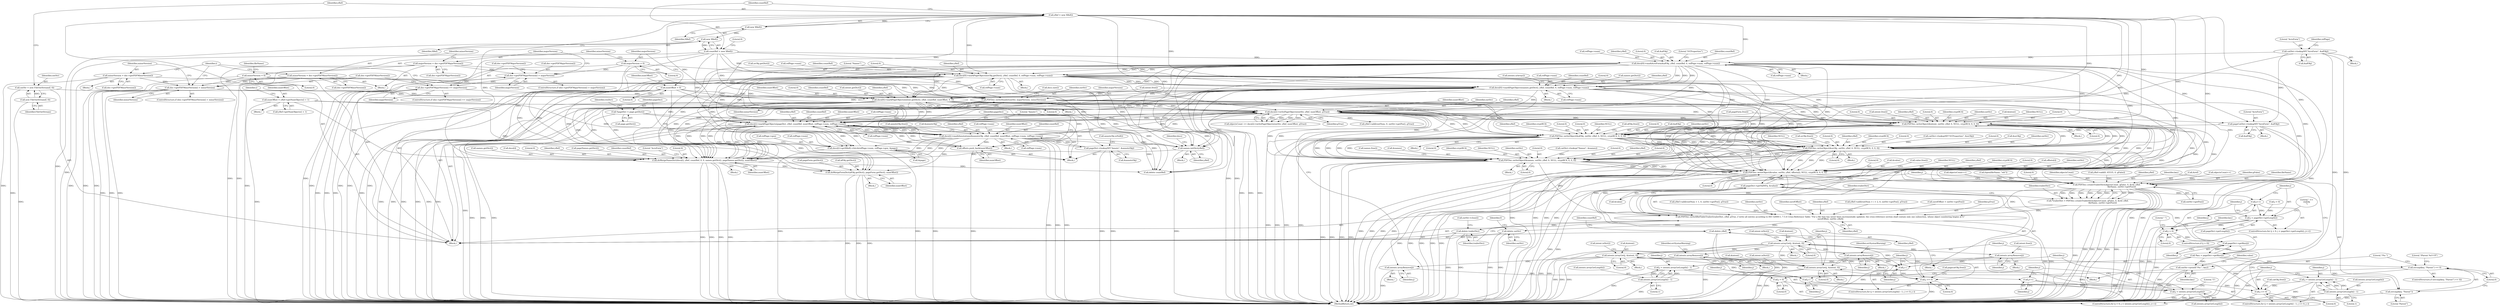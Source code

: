 digraph "0_poppler_5c9b08a875b07853be6c44e43ff5f7f059df666a@API" {
"1000857" [label="(Call,PDFDoc::writeObject(&afObj, outStr, yRef, 0, NULL, cryptRC4, 0, 0, 0))"];
"1000341" [label="(Call,catDict->lookupNF(\"AcroForm\", &afObj))"];
"1000763" [label="(Call,pageCatDict->lookupNF(\"AcroForm\", &afObj))"];
"1000354" [label="(Call,docs[0]->markAcroForm(&afObj, yRef, countRef, 0, refPage->num, refPage->num))"];
"1000303" [label="(Call,yRef = new XRef())"];
"1000305" [label="(Call,new XRef())"];
"1000307" [label="(Call,countRef = new XRef())"];
"1000309" [label="(Call,new XRef())"];
"1000780" [label="(Call,docs[i]->writePageObjects(outStr, yRef, numOffset, gTrue))"];
"1000316" [label="(Call,PDFDoc::writeHeader(outStr, majorVersion, minorVersion))"];
"1000299" [label="(Call,outStr = new FileOutStream(f, 0))"];
"1000301" [label="(Call,new FileOutStream(f, 0))"];
"1000124" [label="(Call,majorVersion = 0)"];
"1000234" [label="(Call,majorVersion = doc->getPDFMajorVersion())"];
"1000242" [label="(Call,doc->getPDFMajorVersion() == majorVersion)"];
"1000230" [label="(Call,doc->getPDFMajorVersion() > majorVersion)"];
"1000237" [label="(Call,minorVersion = doc->getPDFMinorVersion())"];
"1000247" [label="(Call,doc->getPDFMinorVersion() > minorVersion)"];
"1000251" [label="(Call,minorVersion = doc->getPDFMinorVersion())"];
"1000128" [label="(Call,minorVersion = 0)"];
"1000675" [label="(Call,docs[i]->markPageObjects(pageDict, yRef, countRef, numOffset, refPage->num, refPage->num))"];
"1000649" [label="(Call,*pageDict = page.getDict())"];
"1000376" [label="(Call,docs[0]->markPageObjects(ocObj.getDict(), yRef, countRef, 0, refPage->num, refPage->num))"];
"1000695" [label="(Call,docs[i]->markAnnotations(&annotsObj, yRef, countRef, numOffset, refPage->num, refPage->num))"];
"1000687" [label="(Call,pageDict->lookupNF(\"Annots\", &annotsObj))"];
"1000397" [label="(Call,docs[0]->markPageObjects(names.getDict(), yRef, countRef, 0, refPage->num, refPage->num))"];
"1000594" [label="(Call,docs[0]->markPageObjects(intent.getDict(), yRef, countRef, numOffset, 0, 0))"];
"1000110" [label="(Call,numOffset = 0)"];
"1000735" [label="(Call,doMergeNameDict(docs[i], yRef, countRef, 0, 0, names.getDict(), pageNames.getDict(), numOffset))"];
"1000733" [label="(Call,names.initDict(yRef))"];
"1000785" [label="(Call,numOffset = yRef->getNumObjects() + 1)"];
"1000673" [label="(Call,offsets.push_back(numOffset))"];
"1000639" [label="(Call,docs[i]->getXRef()->fetch(refPage->num, refPage->gen, &page))"];
"1000771" [label="(Call,doMergeFormDict(afObj.getDict(), pageForm.getDict(), numOffset))"];
"1000836" [label="(Call,PDFDoc::writeObject(&intent, outStr, yRef, 0, NULL, cryptRC4, 0, 0, 0))"];
"1000828" [label="(Call,intents.arrayGet(j, &intent, 0))"];
"1000821" [label="(Call,j < intents.arrayGetLength())"];
"1000818" [label="(Call,j = 0)"];
"1000824" [label="(Call,j++)"];
"1000586" [label="(Call,intents.arrayGet(j, &intent, 0))"];
"1000579" [label="(Call,j >= 0)"];
"1000574" [label="(Call,j = intents.arrayGetLength() - 1)"];
"1000576" [label="(Call,intents.arrayGetLength() - 1)"];
"1000582" [label="(Call,j--)"];
"1000603" [label="(Call,intents.arrayRemove(j))"];
"1000460" [label="(Call,intents.arrayGet(j, &intent, 0))"];
"1000453" [label="(Call,j >= 0)"];
"1000456" [label="(Call,j--)"];
"1000542" [label="(Call,intents.arrayRemove(j))"];
"1000531" [label="(Call,intents.arrayRemove(j))"];
"1000552" [label="(Call,intents.arrayRemove(j))"];
"1000448" [label="(Call,j = intents.arrayGetLength() - 1)"];
"1000450" [label="(Call,intents.arrayGetLength() - 1)"];
"1000877" [label="(Call,PDFDoc::writeObject(&ocObj, outStr, yRef, 0, NULL, cryptRC4, 0, 0, 0))"];
"1000897" [label="(Call,PDFDoc::writeObject(&names, outStr, yRef, 0, NULL, cryptRC4, 0, 0, 0))"];
"1001027" [label="(Call,PDFDoc::writeObject(&value, outStr, yRef, offsets[i], NULL, cryptRC4, 0, 0, 0))"];
"1001006" [label="(Call,pageDict->getValNF(j, &value))"];
"1000991" [label="(Call,j++)"];
"1000988" [label="(Call,j < pageDict->getLength())"];
"1000995" [label="(Call,j > 0)"];
"1001003" [label="(Call,pageDict->getKey(j))"];
"1001001" [label="(Call,*key = pageDict->getKey(j))"];
"1001011" [label="(Call,strcmp(key, \"Parent\") == 0)"];
"1001012" [label="(Call,strcmp(key, \"Parent\"))"];
"1001024" [label="(Call,outStr->printf(\"/%s \", key))"];
"1001063" [label="(Call,PDFDoc::createTrailerDict(objectsCount, gFalse, 0, &ref, yRef,\n                                                fileName, outStr->getPos()))"];
"1001061" [label="(Call,*trailerDict = PDFDoc::createTrailerDict(objectsCount, gFalse, 0, &ref, yRef,\n                                                fileName, outStr->getPos()))"];
"1001072" [label="(Call,PDFDoc::writeXRefTableTrailer(trailerDict, yRef, gTrue, // write all entries according to ISO 32000-1, 7.5.4 Cross-Reference Table: \"For a file that has never been incrementally updated, the cross-reference section shall contain only one subsection, whose object numbering begins at 0.\"\n                                uxrefOffset, outStr, yRef))"];
"1001079" [label="(Call,delete trailerDict)"];
"1001082" [label="(Call,delete outStr)"];
"1001086" [label="(Call,delete yRef)"];
"1000360" [label="(Call,refPage->num)"];
"1000249" [label="(Identifier,minorVersion)"];
"1000460" [label="(Call,intents.arrayGet(j, &intent, 0))"];
"1000743" [label="(Call,names.getDict())"];
"1000598" [label="(Identifier,numOffset)"];
"1000861" [label="(Identifier,yRef)"];
"1001026" [label="(Identifier,key)"];
"1000994" [label="(ControlStructure,if (j > 0))"];
"1001066" [label="(Literal,0)"];
"1000410" [label="(Call,intents.isArray())"];
"1000736" [label="(Call,docs[i])"];
"1000343" [label="(Call,&afObj)"];
"1000581" [label="(Literal,0)"];
"1001064" [label="(Identifier,objectsCount)"];
"1000989" [label="(Identifier,j)"];
"1000453" [label="(Call,j >= 0)"];
"1000741" [label="(Literal,0)"];
"1001003" [label="(Call,pageDict->getKey(j))"];
"1000130" [label="(Literal,0)"];
"1001089" [label="(Identifier,countRef)"];
"1000326" [label="(Call,docs.size())"];
"1000864" [label="(Identifier,cryptRC4)"];
"1001018" [label="(Literal,\"/Parent %d 0 R\")"];
"1001080" [label="(Identifier,trailerDict)"];
"1000780" [label="(Call,docs[i]->writePageObjects(outStr, yRef, numOffset, gTrue))"];
"1000844" [label="(Literal,0)"];
"1000828" [label="(Call,intents.arrayGet(j, &intent, 0))"];
"1000675" [label="(Call,docs[i]->markPageObjects(pageDict, yRef, countRef, numOffset, refPage->num, refPage->num))"];
"1000312" [label="(Literal,0)"];
"1000778" [label="(Call,objectsCount += docs[i]->writePageObjects(outStr, yRef, numOffset, gTrue))"];
"1000639" [label="(Call,docs[i]->getXRef()->fetch(refPage->num, refPage->gen, &page))"];
"1001038" [label="(Literal,0)"];
"1000252" [label="(Identifier,minorVersion)"];
"1000677" [label="(Identifier,yRef)"];
"1000877" [label="(Call,PDFDoc::writeObject(&ocObj, outStr, yRef, 0, NULL, cryptRC4, 0, 0, 0))"];
"1000377" [label="(Call,ocObj.getDict())"];
"1000887" [label="(Literal,0)"];
"1001063" [label="(Call,PDFDoc::createTrailerDict(objectsCount, gFalse, 0, &ref, yRef,\n                                                fileName, outStr->getPos()))"];
"1000908" [label="(Call,names.free())"];
"1000241" [label="(ControlStructure,if (doc->getPDFMajorVersion() == majorVersion))"];
"1000564" [label="(Call,pagecatObj.free())"];
"1000822" [label="(Identifier,j)"];
"1001082" [label="(Call,delete outStr)"];
"1000543" [label="(Identifier,j)"];
"1000342" [label="(Literal,\"AcroForm\")"];
"1000319" [label="(Identifier,minorVersion)"];
"1000124" [label="(Call,majorVersion = 0)"];
"1000381" [label="(Call,refPage->num)"];
"1000357" [label="(Identifier,yRef)"];
"1000618" [label="(Block,)"];
"1000128" [label="(Call,minorVersion = 0)"];
"1000857" [label="(Call,PDFDoc::writeObject(&afObj, outStr, yRef, 0, NULL, cryptRC4, 0, 0, 0))"];
"1000452" [label="(Literal,1)"];
"1000913" [label="(Call,yRef->add(rootNum + 1, 0, outStr->getPos(), gTrue))"];
"1000847" [label="(Call,intent.free())"];
"1001011" [label="(Call,strcmp(key, \"Parent\") == 0)"];
"1000534" [label="(Identifier,errSyntaxWarning)"];
"1001029" [label="(Identifier,value)"];
"1000733" [label="(Call,names.initDict(yRef))"];
"1000317" [label="(Identifier,outStr)"];
"1000643" [label="(Call,refPage->gen)"];
"1000823" [label="(Call,intents.arrayGetLength())"];
"1001028" [label="(Call,&value)"];
"1000883" [label="(Identifier,NULL)"];
"1000243" [label="(Call,doc->getPDFMajorVersion())"];
"1001120" [label="(MethodReturn,int)"];
"1000125" [label="(Identifier,majorVersion)"];
"1000600" [label="(Literal,0)"];
"1000396" [label="(Block,)"];
"1000836" [label="(Call,PDFDoc::writeObject(&intent, outStr, yRef, 0, NULL, cryptRC4, 0, 0, 0))"];
"1000375" [label="(Block,)"];
"1000307" [label="(Call,countRef = new XRef())"];
"1000774" [label="(Identifier,numOffset)"];
"1001040" [label="(Call,value.free())"];
"1000678" [label="(Identifier,countRef)"];
"1000310" [label="(Identifier,XRef)"];
"1000448" [label="(Call,j = intents.arrayGetLength() - 1)"];
"1000582" [label="(Call,j--)"];
"1000888" [label="(Call,ocObj.free())"];
"1000676" [label="(Identifier,pageDict)"];
"1001088" [label="(Call,delete countRef)"];
"1000784" [label="(Identifier,gTrue)"];
"1000311" [label="(Call,yRef->add(0, 65535, 0, gFalse))"];
"1000898" [label="(Call,&names)"];
"1000577" [label="(Call,intents.arrayGetLength())"];
"1001039" [label="(Literal,0)"];
"1000727" [label="(Block,)"];
"1000991" [label="(Call,j++)"];
"1000673" [label="(Call,offsets.push_back(numOffset))"];
"1001085" [label="(Identifier,f)"];
"1001077" [label="(Identifier,outStr)"];
"1000599" [label="(Literal,0)"];
"1000782" [label="(Identifier,yRef)"];
"1000825" [label="(Identifier,j)"];
"1000882" [label="(Literal,0)"];
"1000458" [label="(Block,)"];
"1000734" [label="(Identifier,yRef)"];
"1000739" [label="(Identifier,yRef)"];
"1000654" [label="(Identifier,resDict)"];
"1000554" [label="(Call,intent.free())"];
"1001069" [label="(Identifier,yRef)"];
"1001078" [label="(Identifier,yRef)"];
"1000455" [label="(Literal,0)"];
"1000832" [label="(Literal,0)"];
"1000579" [label="(Call,j >= 0)"];
"1001086" [label="(Call,delete yRef)"];
"1000826" [label="(Block,)"];
"1001042" [label="(Literal,\" >>\nendobj\n\")"];
"1000580" [label="(Identifier,j)"];
"1000359" [label="(Literal,0)"];
"1000795" [label="(Call,yRef->add(rootNum, 0, outStr->getPos(), gTrue))"];
"1000904" [label="(Identifier,cryptRC4)"];
"1000402" [label="(Call,refPage->num)"];
"1000363" [label="(Call,refPage->num)"];
"1000874" [label="(Block,)"];
"1000461" [label="(Identifier,j)"];
"1000584" [label="(Block,)"];
"1000532" [label="(Identifier,j)"];
"1000302" [label="(Identifier,FileOutStream)"];
"1000232" [label="(Identifier,majorVersion)"];
"1000999" [label="(Literal,\" \")"];
"1001083" [label="(Identifier,outStr)"];
"1000354" [label="(Call,docs[0]->markAcroForm(&afObj, yRef, countRef, 0, refPage->num, refPage->num))"];
"1001079" [label="(Call,delete trailerDict)"];
"1000763" [label="(Call,pageCatDict->lookupNF(\"AcroForm\", &afObj))"];
"1000247" [label="(Call,doc->getPDFMinorVersion() > minorVersion)"];
"1000881" [label="(Identifier,yRef)"];
"1000737" [label="(Identifier,docs)"];
"1000997" [label="(Literal,0)"];
"1001087" [label="(Identifier,yRef)"];
"1000862" [label="(Literal,0)"];
"1001012" [label="(Call,strcmp(key, \"Parent\"))"];
"1000903" [label="(Identifier,NULL)"];
"1000606" [label="(Call,catObj.free())"];
"1000765" [label="(Call,&afObj)"];
"1000552" [label="(Call,intents.arrayRemove(j))"];
"1000707" [label="(Call,annotsObj.free())"];
"1000397" [label="(Call,docs[0]->markPageObjects(names.getDict(), yRef, countRef, 0, refPage->num, refPage->num))"];
"1000695" [label="(Call,docs[i]->markAnnotations(&annotsObj, yRef, countRef, numOffset, refPage->num, refPage->num))"];
"1000239" [label="(Call,doc->getPDFMinorVersion())"];
"1000129" [label="(Identifier,minorVersion)"];
"1000300" [label="(Identifier,outStr)"];
"1000586" [label="(Call,intents.arrayGet(j, &intent, 0))"];
"1000783" [label="(Identifier,numOffset)"];
"1000233" [label="(Block,)"];
"1001073" [label="(Identifier,trailerDict)"];
"1000787" [label="(Call,yRef->getNumObjects() + 1)"];
"1000304" [label="(Identifier,yRef)"];
"1000248" [label="(Call,doc->getPDFMinorVersion())"];
"1000250" [label="(Block,)"];
"1000553" [label="(Identifier,j)"];
"1001035" [label="(Identifier,NULL)"];
"1000649" [label="(Call,*pageDict = page.getDict())"];
"1000126" [label="(Literal,0)"];
"1000587" [label="(Identifier,j)"];
"1001076" [label="(Identifier,uxrefOffset)"];
"1001067" [label="(Call,&ref)"];
"1000454" [label="(Identifier,j)"];
"1000866" [label="(Literal,0)"];
"1000328" [label="(Block,)"];
"1001027" [label="(Call,PDFDoc::writeObject(&value, outStr, yRef, offsets[i], NULL, cryptRC4, 0, 0, 0))"];
"1000829" [label="(Identifier,j)"];
"1000545" [label="(Identifier,errSyntaxWarning)"];
"1000696" [label="(Call,&annotsObj)"];
"1000583" [label="(Identifier,j)"];
"1000578" [label="(Literal,1)"];
"1000863" [label="(Identifier,NULL)"];
"1000785" [label="(Call,numOffset = yRef->getNumObjects() + 1)"];
"1000679" [label="(Identifier,numOffset)"];
"1000309" [label="(Call,new XRef())"];
"1000868" [label="(Call,afObj.free())"];
"1000242" [label="(Call,doc->getPDFMajorVersion() == majorVersion)"];
"1000617" [label="(Identifier,i)"];
"1000604" [label="(Identifier,j)"];
"1000884" [label="(Identifier,cryptRC4)"];
"1000984" [label="(ControlStructure,for (j = 0; j < pageDict->getLength(); j++))"];
"1000318" [label="(Identifier,majorVersion)"];
"1000594" [label="(Call,docs[0]->markPageObjects(intent.getDict(), yRef, countRef, numOffset, 0, 0))"];
"1000456" [label="(Call,j--)"];
"1000821" [label="(Call,j < intents.arrayGetLength())"];
"1000835" [label="(Block,)"];
"1001074" [label="(Identifier,yRef)"];
"1000694" [label="(Block,)"];
"1000112" [label="(Literal,0)"];
"1000341" [label="(Call,catDict->lookupNF(\"AcroForm\", &afObj))"];
"1000574" [label="(Call,j = intents.arrayGetLength() - 1)"];
"1000820" [label="(Literal,0)"];
"1000251" [label="(Call,minorVersion = doc->getPDFMinorVersion())"];
"1000133" [label="(Identifier,fileName)"];
"1000602" [label="(Block,)"];
"1001014" [label="(Literal,\"Parent\")"];
"1000462" [label="(Call,&intent)"];
"1000773" [label="(Call,pageForm.getDict())"];
"1000830" [label="(Call,&intent)"];
"1001072" [label="(Call,PDFDoc::writeXRefTableTrailer(trailerDict, yRef, gTrue, // write all entries according to ISO 32000-1, 7.5.4 Cross-Reference Table: \"For a file that has never been incrementally updated, the cross-reference section shall contain only one subsection, whose object numbering begins at 0.\"\n                                uxrefOffset, outStr, yRef))"];
"1000355" [label="(Call,&afObj)"];
"1000680" [label="(Call,refPage->num)"];
"1000592" [label="(Call,intent.isDict())"];
"1000597" [label="(Identifier,countRef)"];
"1000840" [label="(Identifier,yRef)"];
"1000775" [label="(Call,pageForm.free())"];
"1001043" [label="(Call,objectsCount++)"];
"1000451" [label="(Call,intents.arrayGetLength())"];
"1000457" [label="(Identifier,j)"];
"1000894" [label="(Block,)"];
"1001065" [label="(Identifier,gFalse)"];
"1001081" [label="(Call,outStr->close())"];
"1000865" [label="(Literal,0)"];
"1000110" [label="(Call,numOffset = 0)"];
"1000992" [label="(Identifier,j)"];
"1000316" [label="(Call,PDFDoc::writeHeader(outStr, majorVersion, minorVersion))"];
"1001070" [label="(Identifier,fileName)"];
"1000573" [label="(ControlStructure,for (j = intents.arrayGetLength() - 1; j >= 0; j--))"];
"1000575" [label="(Identifier,j)"];
"1000235" [label="(Identifier,majorVersion)"];
"1000542" [label="(Call,intents.arrayRemove(j))"];
"1000236" [label="(Call,doc->getPDFMajorVersion())"];
"1000400" [label="(Identifier,countRef)"];
"1001007" [label="(Identifier,j)"];
"1000303" [label="(Call,yRef = new XRef())"];
"1000817" [label="(ControlStructure,for (j = 0; j < intents.arrayGetLength(); j++))"];
"1000907" [label="(Literal,0)"];
"1000858" [label="(Call,&afObj)"];
"1000841" [label="(Literal,0)"];
"1000531" [label="(Call,intents.arrayRemove(j))"];
"1000897" [label="(Call,PDFDoc::writeObject(&names, outStr, yRef, 0, NULL, cryptRC4, 0, 0, 0))"];
"1000985" [label="(Call,j = 0)"];
"1000818" [label="(Call,j = 0)"];
"1000843" [label="(Identifier,cryptRC4)"];
"1000770" [label="(Block,)"];
"1000885" [label="(Literal,0)"];
"1000466" [label="(Call,intent.isDict())"];
"1000238" [label="(Identifier,minorVersion)"];
"1000605" [label="(Call,intent.free())"];
"1000744" [label="(Call,pageNames.getDict())"];
"1000366" [label="(Call,catDict->lookupNF(\"OCProperties\", &ocObj))"];
"1000948" [label="(Call,objectsCount++)"];
"1000687" [label="(Call,pageDict->lookupNF(\"Annots\", &annotsObj))"];
"1000988" [label="(Call,j < pageDict->getLength())"];
"1001013" [label="(Identifier,key)"];
"1001061" [label="(Call,*trailerDict = PDFDoc::createTrailerDict(objectsCount, gFalse, 0, &ref, yRef,\n                                                fileName, outStr->getPos()))"];
"1000698" [label="(Identifier,yRef)"];
"1001071" [label="(Call,outStr->getPos())"];
"1000995" [label="(Call,j > 0)"];
"1001031" [label="(Identifier,yRef)"];
"1000244" [label="(Identifier,majorVersion)"];
"1000771" [label="(Call,doMergeFormDict(afObj.getDict(), pageForm.getDict(), numOffset))"];
"1000996" [label="(Identifier,j)"];
"1000781" [label="(Identifier,outStr)"];
"1000299" [label="(Call,outStr = new FileOutStream(f, 0))"];
"1000962" [label="(Call,yRef->add(rootNum + i + 2, 0, outStr->getPos(), gTrue))"];
"1000849" [label="(Literal,\"]\")"];
"1000401" [label="(Literal,0)"];
"1000674" [label="(Identifier,numOffset)"];
"1000384" [label="(Call,refPage->num)"];
"1000405" [label="(Call,refPage->num)"];
"1000449" [label="(Identifier,j)"];
"1000886" [label="(Literal,0)"];
"1000834" [label="(Call,intent.isDict())"];
"1000367" [label="(Literal,\"OCProperties\")"];
"1001046" [label="(Call,uxrefOffset = outStr->getPos())"];
"1000464" [label="(Literal,0)"];
"1001004" [label="(Identifier,j)"];
"1001008" [label="(Call,&value)"];
"1000104" [label="(Block,)"];
"1000541" [label="(Block,)"];
"1000379" [label="(Identifier,countRef)"];
"1000576" [label="(Call,intents.arrayGetLength() - 1)"];
"1000376" [label="(Call,docs[0]->markPageObjects(ocObj.getDict(), yRef, countRef, 0, refPage->num, refPage->num))"];
"1000786" [label="(Identifier,numOffset)"];
"1001006" [label="(Call,pageDict->getValNF(j, &value))"];
"1000689" [label="(Call,&annotsObj)"];
"1000839" [label="(Identifier,outStr)"];
"1000640" [label="(Call,refPage->num)"];
"1000234" [label="(Call,majorVersion = doc->getPDFMajorVersion())"];
"1001075" [label="(Identifier,gTrue)"];
"1001010" [label="(ControlStructure,if (strcmp(key, \"Parent\") == 0))"];
"1000764" [label="(Literal,\"AcroForm\")"];
"1000860" [label="(Identifier,outStr)"];
"1000854" [label="(Block,)"];
"1000595" [label="(Call,intent.getDict())"];
"1000990" [label="(Call,pageDict->getLength())"];
"1000900" [label="(Identifier,outStr)"];
"1000651" [label="(Call,page.getDict())"];
"1000447" [label="(ControlStructure,for (j = intents.arrayGetLength() - 1; j >= 0; j--))"];
"1001025" [label="(Literal,\"/%s \")"];
"1000628" [label="(Block,)"];
"1000819" [label="(Identifier,j)"];
"1000704" [label="(Call,refPage->num)"];
"1000867" [label="(Literal,0)"];
"1000701" [label="(Call,refPage->num)"];
"1000551" [label="(Block,)"];
"1000596" [label="(Identifier,yRef)"];
"1000347" [label="(Identifier,refPage)"];
"1000286" [label="(Call,fopen(fileName, \"wb\"))"];
"1000837" [label="(Call,&intent)"];
"1001062" [label="(Identifier,trailerDict)"];
"1000398" [label="(Call,names.getDict())"];
"1000683" [label="(Call,refPage->num)"];
"1000237" [label="(Call,minorVersion = doc->getPDFMinorVersion())"];
"1000693" [label="(Call,annotsObj.isNull())"];
"1000745" [label="(Identifier,numOffset)"];
"1000305" [label="(Call,new XRef())"];
"1000646" [label="(Call,&page)"];
"1000388" [label="(Literal,\"Names\")"];
"1000230" [label="(Call,doc->getPDFMajorVersion() > majorVersion)"];
"1000253" [label="(Call,doc->getPDFMinorVersion())"];
"1000906" [label="(Literal,0)"];
"1000229" [label="(ControlStructure,if (doc->getPDFMajorVersion() > majorVersion))"];
"1001002" [label="(Identifier,key)"];
"1000700" [label="(Identifier,numOffset)"];
"1000878" [label="(Call,&ocObj)"];
"1000387" [label="(Call,catDict->lookup(\"Names\", &names))"];
"1000450" [label="(Call,intents.arrayGetLength() - 1)"];
"1001023" [label="(Block,)"];
"1000905" [label="(Literal,0)"];
"1000590" [label="(Literal,0)"];
"1000731" [label="(Block,)"];
"1000530" [label="(Block,)"];
"1001036" [label="(Identifier,cryptRC4)"];
"1000650" [label="(Identifier,pageDict)"];
"1000209" [label="(Identifier,i)"];
"1000588" [label="(Call,&intent)"];
"1000842" [label="(Identifier,NULL)"];
"1001037" [label="(Literal,0)"];
"1000603" [label="(Call,intents.arrayRemove(j))"];
"1001001" [label="(Call,*key = pageDict->getKey(j))"];
"1000901" [label="(Identifier,yRef)"];
"1000735" [label="(Call,doMergeNameDict(docs[i], yRef, countRef, 0, 0, names.getDict(), pageNames.getDict(), numOffset))"];
"1000845" [label="(Literal,0)"];
"1000399" [label="(Identifier,yRef)"];
"1000902" [label="(Literal,0)"];
"1000111" [label="(Identifier,numOffset)"];
"1000772" [label="(Call,afObj.getDict())"];
"1000740" [label="(Identifier,countRef)"];
"1000308" [label="(Identifier,countRef)"];
"1000358" [label="(Identifier,countRef)"];
"1001032" [label="(Call,offsets[i])"];
"1000246" [label="(ControlStructure,if (doc->getPDFMinorVersion() > minorVersion))"];
"1000824" [label="(Call,j++)"];
"1001030" [label="(Identifier,outStr)"];
"1000699" [label="(Identifier,countRef)"];
"1000762" [label="(Block,)"];
"1001024" [label="(Call,outStr->printf(\"/%s \", key))"];
"1000747" [label="(Literal,\"AcroForm\")"];
"1000353" [label="(Block,)"];
"1000380" [label="(Literal,0)"];
"1000846" [label="(Literal,0)"];
"1000306" [label="(Identifier,XRef)"];
"1000880" [label="(Identifier,outStr)"];
"1000742" [label="(Literal,0)"];
"1001015" [label="(Literal,0)"];
"1000378" [label="(Identifier,yRef)"];
"1000688" [label="(Literal,\"Annots\")"];
"1000301" [label="(Call,new FileOutStream(f, 0))"];
"1000231" [label="(Call,doc->getPDFMajorVersion())"];
"1000993" [label="(Block,)"];
"1000593" [label="(Block,)"];
"1000857" -> "1000854"  [label="AST: "];
"1000857" -> "1000867"  [label="CFG: "];
"1000858" -> "1000857"  [label="AST: "];
"1000860" -> "1000857"  [label="AST: "];
"1000861" -> "1000857"  [label="AST: "];
"1000862" -> "1000857"  [label="AST: "];
"1000863" -> "1000857"  [label="AST: "];
"1000864" -> "1000857"  [label="AST: "];
"1000865" -> "1000857"  [label="AST: "];
"1000866" -> "1000857"  [label="AST: "];
"1000867" -> "1000857"  [label="AST: "];
"1000868" -> "1000857"  [label="CFG: "];
"1000857" -> "1001120"  [label="DDG: "];
"1000857" -> "1001120"  [label="DDG: "];
"1000857" -> "1001120"  [label="DDG: "];
"1000857" -> "1001120"  [label="DDG: "];
"1000341" -> "1000857"  [label="DDG: "];
"1000763" -> "1000857"  [label="DDG: "];
"1000354" -> "1000857"  [label="DDG: "];
"1000354" -> "1000857"  [label="DDG: "];
"1000780" -> "1000857"  [label="DDG: "];
"1000780" -> "1000857"  [label="DDG: "];
"1000836" -> "1000857"  [label="DDG: "];
"1000836" -> "1000857"  [label="DDG: "];
"1000836" -> "1000857"  [label="DDG: "];
"1000836" -> "1000857"  [label="DDG: "];
"1000316" -> "1000857"  [label="DDG: "];
"1000303" -> "1000857"  [label="DDG: "];
"1000376" -> "1000857"  [label="DDG: "];
"1000397" -> "1000857"  [label="DDG: "];
"1000594" -> "1000857"  [label="DDG: "];
"1000857" -> "1000877"  [label="DDG: "];
"1000857" -> "1000877"  [label="DDG: "];
"1000857" -> "1000877"  [label="DDG: "];
"1000857" -> "1000877"  [label="DDG: "];
"1000857" -> "1000897"  [label="DDG: "];
"1000857" -> "1000897"  [label="DDG: "];
"1000857" -> "1000897"  [label="DDG: "];
"1000857" -> "1000897"  [label="DDG: "];
"1000857" -> "1001027"  [label="DDG: "];
"1000857" -> "1001027"  [label="DDG: "];
"1000857" -> "1001027"  [label="DDG: "];
"1000857" -> "1001027"  [label="DDG: "];
"1000857" -> "1001063"  [label="DDG: "];
"1000857" -> "1001072"  [label="DDG: "];
"1000341" -> "1000328"  [label="AST: "];
"1000341" -> "1000343"  [label="CFG: "];
"1000342" -> "1000341"  [label="AST: "];
"1000343" -> "1000341"  [label="AST: "];
"1000347" -> "1000341"  [label="CFG: "];
"1000341" -> "1001120"  [label="DDG: "];
"1000341" -> "1001120"  [label="DDG: "];
"1000341" -> "1000354"  [label="DDG: "];
"1000341" -> "1000763"  [label="DDG: "];
"1000763" -> "1000762"  [label="AST: "];
"1000763" -> "1000765"  [label="CFG: "];
"1000764" -> "1000763"  [label="AST: "];
"1000765" -> "1000763"  [label="AST: "];
"1000775" -> "1000763"  [label="CFG: "];
"1000763" -> "1001120"  [label="DDG: "];
"1000763" -> "1001120"  [label="DDG: "];
"1000354" -> "1000763"  [label="DDG: "];
"1000354" -> "1000353"  [label="AST: "];
"1000354" -> "1000363"  [label="CFG: "];
"1000355" -> "1000354"  [label="AST: "];
"1000357" -> "1000354"  [label="AST: "];
"1000358" -> "1000354"  [label="AST: "];
"1000359" -> "1000354"  [label="AST: "];
"1000360" -> "1000354"  [label="AST: "];
"1000363" -> "1000354"  [label="AST: "];
"1000367" -> "1000354"  [label="CFG: "];
"1000354" -> "1001120"  [label="DDG: "];
"1000354" -> "1001120"  [label="DDG: "];
"1000354" -> "1001120"  [label="DDG: "];
"1000303" -> "1000354"  [label="DDG: "];
"1000307" -> "1000354"  [label="DDG: "];
"1000354" -> "1000376"  [label="DDG: "];
"1000354" -> "1000376"  [label="DDG: "];
"1000354" -> "1000376"  [label="DDG: "];
"1000354" -> "1000397"  [label="DDG: "];
"1000354" -> "1000397"  [label="DDG: "];
"1000354" -> "1000397"  [label="DDG: "];
"1000354" -> "1000594"  [label="DDG: "];
"1000354" -> "1000594"  [label="DDG: "];
"1000354" -> "1000639"  [label="DDG: "];
"1000354" -> "1000675"  [label="DDG: "];
"1000354" -> "1000675"  [label="DDG: "];
"1000354" -> "1000733"  [label="DDG: "];
"1000354" -> "1000735"  [label="DDG: "];
"1000354" -> "1000735"  [label="DDG: "];
"1000354" -> "1000780"  [label="DDG: "];
"1000354" -> "1000836"  [label="DDG: "];
"1000354" -> "1000877"  [label="DDG: "];
"1000354" -> "1000897"  [label="DDG: "];
"1000354" -> "1001027"  [label="DDG: "];
"1000354" -> "1001063"  [label="DDG: "];
"1000354" -> "1001088"  [label="DDG: "];
"1000303" -> "1000104"  [label="AST: "];
"1000303" -> "1000305"  [label="CFG: "];
"1000304" -> "1000303"  [label="AST: "];
"1000305" -> "1000303"  [label="AST: "];
"1000308" -> "1000303"  [label="CFG: "];
"1000305" -> "1000303"  [label="DDG: "];
"1000303" -> "1000376"  [label="DDG: "];
"1000303" -> "1000397"  [label="DDG: "];
"1000303" -> "1000594"  [label="DDG: "];
"1000303" -> "1000675"  [label="DDG: "];
"1000303" -> "1000733"  [label="DDG: "];
"1000303" -> "1000735"  [label="DDG: "];
"1000303" -> "1000780"  [label="DDG: "];
"1000303" -> "1000836"  [label="DDG: "];
"1000303" -> "1000877"  [label="DDG: "];
"1000303" -> "1000897"  [label="DDG: "];
"1000303" -> "1001027"  [label="DDG: "];
"1000303" -> "1001063"  [label="DDG: "];
"1000305" -> "1000306"  [label="CFG: "];
"1000306" -> "1000305"  [label="AST: "];
"1000305" -> "1000309"  [label="DDG: "];
"1000307" -> "1000104"  [label="AST: "];
"1000307" -> "1000309"  [label="CFG: "];
"1000308" -> "1000307"  [label="AST: "];
"1000309" -> "1000307"  [label="AST: "];
"1000312" -> "1000307"  [label="CFG: "];
"1000307" -> "1001120"  [label="DDG: "];
"1000309" -> "1000307"  [label="DDG: "];
"1000307" -> "1000376"  [label="DDG: "];
"1000307" -> "1000397"  [label="DDG: "];
"1000307" -> "1000594"  [label="DDG: "];
"1000307" -> "1000675"  [label="DDG: "];
"1000307" -> "1000735"  [label="DDG: "];
"1000307" -> "1001088"  [label="DDG: "];
"1000309" -> "1000310"  [label="CFG: "];
"1000310" -> "1000309"  [label="AST: "];
"1000309" -> "1001120"  [label="DDG: "];
"1000780" -> "1000778"  [label="AST: "];
"1000780" -> "1000784"  [label="CFG: "];
"1000781" -> "1000780"  [label="AST: "];
"1000782" -> "1000780"  [label="AST: "];
"1000783" -> "1000780"  [label="AST: "];
"1000784" -> "1000780"  [label="AST: "];
"1000778" -> "1000780"  [label="CFG: "];
"1000780" -> "1000675"  [label="DDG: "];
"1000780" -> "1000733"  [label="DDG: "];
"1000780" -> "1000735"  [label="DDG: "];
"1000780" -> "1000778"  [label="DDG: "];
"1000780" -> "1000778"  [label="DDG: "];
"1000780" -> "1000778"  [label="DDG: "];
"1000780" -> "1000778"  [label="DDG: "];
"1000316" -> "1000780"  [label="DDG: "];
"1000675" -> "1000780"  [label="DDG: "];
"1000675" -> "1000780"  [label="DDG: "];
"1000735" -> "1000780"  [label="DDG: "];
"1000735" -> "1000780"  [label="DDG: "];
"1000376" -> "1000780"  [label="DDG: "];
"1000695" -> "1000780"  [label="DDG: "];
"1000695" -> "1000780"  [label="DDG: "];
"1000397" -> "1000780"  [label="DDG: "];
"1000594" -> "1000780"  [label="DDG: "];
"1000594" -> "1000780"  [label="DDG: "];
"1000785" -> "1000780"  [label="DDG: "];
"1000771" -> "1000780"  [label="DDG: "];
"1000110" -> "1000780"  [label="DDG: "];
"1000780" -> "1000795"  [label="DDG: "];
"1000780" -> "1000836"  [label="DDG: "];
"1000780" -> "1000836"  [label="DDG: "];
"1000780" -> "1000877"  [label="DDG: "];
"1000780" -> "1000877"  [label="DDG: "];
"1000780" -> "1000897"  [label="DDG: "];
"1000780" -> "1000897"  [label="DDG: "];
"1000780" -> "1001027"  [label="DDG: "];
"1000780" -> "1001027"  [label="DDG: "];
"1000780" -> "1001063"  [label="DDG: "];
"1000780" -> "1001072"  [label="DDG: "];
"1000316" -> "1000104"  [label="AST: "];
"1000316" -> "1000319"  [label="CFG: "];
"1000317" -> "1000316"  [label="AST: "];
"1000318" -> "1000316"  [label="AST: "];
"1000319" -> "1000316"  [label="AST: "];
"1000326" -> "1000316"  [label="CFG: "];
"1000316" -> "1001120"  [label="DDG: "];
"1000316" -> "1001120"  [label="DDG: "];
"1000316" -> "1001120"  [label="DDG: "];
"1000299" -> "1000316"  [label="DDG: "];
"1000124" -> "1000316"  [label="DDG: "];
"1000234" -> "1000316"  [label="DDG: "];
"1000242" -> "1000316"  [label="DDG: "];
"1000237" -> "1000316"  [label="DDG: "];
"1000247" -> "1000316"  [label="DDG: "];
"1000251" -> "1000316"  [label="DDG: "];
"1000128" -> "1000316"  [label="DDG: "];
"1000316" -> "1000836"  [label="DDG: "];
"1000316" -> "1000877"  [label="DDG: "];
"1000316" -> "1000897"  [label="DDG: "];
"1000316" -> "1001027"  [label="DDG: "];
"1000316" -> "1001072"  [label="DDG: "];
"1000299" -> "1000104"  [label="AST: "];
"1000299" -> "1000301"  [label="CFG: "];
"1000300" -> "1000299"  [label="AST: "];
"1000301" -> "1000299"  [label="AST: "];
"1000304" -> "1000299"  [label="CFG: "];
"1000299" -> "1001120"  [label="DDG: "];
"1000301" -> "1000299"  [label="DDG: "];
"1000301" -> "1000302"  [label="CFG: "];
"1000302" -> "1000301"  [label="AST: "];
"1000301" -> "1001120"  [label="DDG: "];
"1000124" -> "1000104"  [label="AST: "];
"1000124" -> "1000126"  [label="CFG: "];
"1000125" -> "1000124"  [label="AST: "];
"1000126" -> "1000124"  [label="AST: "];
"1000129" -> "1000124"  [label="CFG: "];
"1000124" -> "1001120"  [label="DDG: "];
"1000124" -> "1000230"  [label="DDG: "];
"1000234" -> "1000233"  [label="AST: "];
"1000234" -> "1000236"  [label="CFG: "];
"1000235" -> "1000234"  [label="AST: "];
"1000236" -> "1000234"  [label="AST: "];
"1000238" -> "1000234"  [label="CFG: "];
"1000234" -> "1001120"  [label="DDG: "];
"1000234" -> "1001120"  [label="DDG: "];
"1000234" -> "1000230"  [label="DDG: "];
"1000242" -> "1000241"  [label="AST: "];
"1000242" -> "1000244"  [label="CFG: "];
"1000243" -> "1000242"  [label="AST: "];
"1000244" -> "1000242"  [label="AST: "];
"1000248" -> "1000242"  [label="CFG: "];
"1000209" -> "1000242"  [label="CFG: "];
"1000242" -> "1001120"  [label="DDG: "];
"1000242" -> "1001120"  [label="DDG: "];
"1000242" -> "1001120"  [label="DDG: "];
"1000242" -> "1000230"  [label="DDG: "];
"1000230" -> "1000242"  [label="DDG: "];
"1000230" -> "1000229"  [label="AST: "];
"1000230" -> "1000232"  [label="CFG: "];
"1000231" -> "1000230"  [label="AST: "];
"1000232" -> "1000230"  [label="AST: "];
"1000235" -> "1000230"  [label="CFG: "];
"1000243" -> "1000230"  [label="CFG: "];
"1000230" -> "1001120"  [label="DDG: "];
"1000237" -> "1000233"  [label="AST: "];
"1000237" -> "1000239"  [label="CFG: "];
"1000238" -> "1000237"  [label="AST: "];
"1000239" -> "1000237"  [label="AST: "];
"1000209" -> "1000237"  [label="CFG: "];
"1000237" -> "1001120"  [label="DDG: "];
"1000237" -> "1001120"  [label="DDG: "];
"1000237" -> "1000247"  [label="DDG: "];
"1000247" -> "1000246"  [label="AST: "];
"1000247" -> "1000249"  [label="CFG: "];
"1000248" -> "1000247"  [label="AST: "];
"1000249" -> "1000247"  [label="AST: "];
"1000252" -> "1000247"  [label="CFG: "];
"1000209" -> "1000247"  [label="CFG: "];
"1000247" -> "1001120"  [label="DDG: "];
"1000247" -> "1001120"  [label="DDG: "];
"1000247" -> "1001120"  [label="DDG: "];
"1000251" -> "1000247"  [label="DDG: "];
"1000128" -> "1000247"  [label="DDG: "];
"1000251" -> "1000250"  [label="AST: "];
"1000251" -> "1000253"  [label="CFG: "];
"1000252" -> "1000251"  [label="AST: "];
"1000253" -> "1000251"  [label="AST: "];
"1000209" -> "1000251"  [label="CFG: "];
"1000251" -> "1001120"  [label="DDG: "];
"1000251" -> "1001120"  [label="DDG: "];
"1000128" -> "1000104"  [label="AST: "];
"1000128" -> "1000130"  [label="CFG: "];
"1000129" -> "1000128"  [label="AST: "];
"1000130" -> "1000128"  [label="AST: "];
"1000133" -> "1000128"  [label="CFG: "];
"1000128" -> "1001120"  [label="DDG: "];
"1000675" -> "1000628"  [label="AST: "];
"1000675" -> "1000683"  [label="CFG: "];
"1000676" -> "1000675"  [label="AST: "];
"1000677" -> "1000675"  [label="AST: "];
"1000678" -> "1000675"  [label="AST: "];
"1000679" -> "1000675"  [label="AST: "];
"1000680" -> "1000675"  [label="AST: "];
"1000683" -> "1000675"  [label="AST: "];
"1000688" -> "1000675"  [label="CFG: "];
"1000675" -> "1001120"  [label="DDG: "];
"1000675" -> "1001120"  [label="DDG: "];
"1000675" -> "1001120"  [label="DDG: "];
"1000675" -> "1000639"  [label="DDG: "];
"1000675" -> "1000673"  [label="DDG: "];
"1000649" -> "1000675"  [label="DDG: "];
"1000376" -> "1000675"  [label="DDG: "];
"1000376" -> "1000675"  [label="DDG: "];
"1000695" -> "1000675"  [label="DDG: "];
"1000695" -> "1000675"  [label="DDG: "];
"1000397" -> "1000675"  [label="DDG: "];
"1000397" -> "1000675"  [label="DDG: "];
"1000594" -> "1000675"  [label="DDG: "];
"1000594" -> "1000675"  [label="DDG: "];
"1000735" -> "1000675"  [label="DDG: "];
"1000673" -> "1000675"  [label="DDG: "];
"1000639" -> "1000675"  [label="DDG: "];
"1000675" -> "1000695"  [label="DDG: "];
"1000675" -> "1000695"  [label="DDG: "];
"1000675" -> "1000695"  [label="DDG: "];
"1000675" -> "1000695"  [label="DDG: "];
"1000675" -> "1000733"  [label="DDG: "];
"1000675" -> "1000735"  [label="DDG: "];
"1000675" -> "1000735"  [label="DDG: "];
"1000675" -> "1000735"  [label="DDG: "];
"1000675" -> "1000771"  [label="DDG: "];
"1000675" -> "1001088"  [label="DDG: "];
"1000649" -> "1000628"  [label="AST: "];
"1000649" -> "1000651"  [label="CFG: "];
"1000650" -> "1000649"  [label="AST: "];
"1000651" -> "1000649"  [label="AST: "];
"1000654" -> "1000649"  [label="CFG: "];
"1000649" -> "1001120"  [label="DDG: "];
"1000376" -> "1000375"  [label="AST: "];
"1000376" -> "1000384"  [label="CFG: "];
"1000377" -> "1000376"  [label="AST: "];
"1000378" -> "1000376"  [label="AST: "];
"1000379" -> "1000376"  [label="AST: "];
"1000380" -> "1000376"  [label="AST: "];
"1000381" -> "1000376"  [label="AST: "];
"1000384" -> "1000376"  [label="AST: "];
"1000388" -> "1000376"  [label="CFG: "];
"1000376" -> "1001120"  [label="DDG: "];
"1000376" -> "1001120"  [label="DDG: "];
"1000376" -> "1001120"  [label="DDG: "];
"1000376" -> "1000397"  [label="DDG: "];
"1000376" -> "1000397"  [label="DDG: "];
"1000376" -> "1000397"  [label="DDG: "];
"1000376" -> "1000594"  [label="DDG: "];
"1000376" -> "1000594"  [label="DDG: "];
"1000376" -> "1000639"  [label="DDG: "];
"1000376" -> "1000733"  [label="DDG: "];
"1000376" -> "1000735"  [label="DDG: "];
"1000376" -> "1000735"  [label="DDG: "];
"1000376" -> "1000836"  [label="DDG: "];
"1000376" -> "1000877"  [label="DDG: "];
"1000376" -> "1000897"  [label="DDG: "];
"1000376" -> "1001027"  [label="DDG: "];
"1000376" -> "1001063"  [label="DDG: "];
"1000376" -> "1001088"  [label="DDG: "];
"1000695" -> "1000694"  [label="AST: "];
"1000695" -> "1000704"  [label="CFG: "];
"1000696" -> "1000695"  [label="AST: "];
"1000698" -> "1000695"  [label="AST: "];
"1000699" -> "1000695"  [label="AST: "];
"1000700" -> "1000695"  [label="AST: "];
"1000701" -> "1000695"  [label="AST: "];
"1000704" -> "1000695"  [label="AST: "];
"1000707" -> "1000695"  [label="CFG: "];
"1000695" -> "1001120"  [label="DDG: "];
"1000695" -> "1001120"  [label="DDG: "];
"1000695" -> "1001120"  [label="DDG: "];
"1000695" -> "1000639"  [label="DDG: "];
"1000695" -> "1000673"  [label="DDG: "];
"1000695" -> "1000687"  [label="DDG: "];
"1000687" -> "1000695"  [label="DDG: "];
"1000695" -> "1000733"  [label="DDG: "];
"1000695" -> "1000735"  [label="DDG: "];
"1000695" -> "1000735"  [label="DDG: "];
"1000695" -> "1000735"  [label="DDG: "];
"1000695" -> "1000771"  [label="DDG: "];
"1000695" -> "1001088"  [label="DDG: "];
"1000687" -> "1000628"  [label="AST: "];
"1000687" -> "1000689"  [label="CFG: "];
"1000688" -> "1000687"  [label="AST: "];
"1000689" -> "1000687"  [label="AST: "];
"1000693" -> "1000687"  [label="CFG: "];
"1000687" -> "1001120"  [label="DDG: "];
"1000687" -> "1001120"  [label="DDG: "];
"1000397" -> "1000396"  [label="AST: "];
"1000397" -> "1000405"  [label="CFG: "];
"1000398" -> "1000397"  [label="AST: "];
"1000399" -> "1000397"  [label="AST: "];
"1000400" -> "1000397"  [label="AST: "];
"1000401" -> "1000397"  [label="AST: "];
"1000402" -> "1000397"  [label="AST: "];
"1000405" -> "1000397"  [label="AST: "];
"1000410" -> "1000397"  [label="CFG: "];
"1000397" -> "1001120"  [label="DDG: "];
"1000397" -> "1001120"  [label="DDG: "];
"1000397" -> "1001120"  [label="DDG: "];
"1000397" -> "1000594"  [label="DDG: "];
"1000397" -> "1000594"  [label="DDG: "];
"1000397" -> "1000639"  [label="DDG: "];
"1000397" -> "1000733"  [label="DDG: "];
"1000397" -> "1000735"  [label="DDG: "];
"1000397" -> "1000735"  [label="DDG: "];
"1000397" -> "1000836"  [label="DDG: "];
"1000397" -> "1000877"  [label="DDG: "];
"1000397" -> "1000897"  [label="DDG: "];
"1000397" -> "1001027"  [label="DDG: "];
"1000397" -> "1001063"  [label="DDG: "];
"1000397" -> "1001088"  [label="DDG: "];
"1000594" -> "1000593"  [label="AST: "];
"1000594" -> "1000600"  [label="CFG: "];
"1000595" -> "1000594"  [label="AST: "];
"1000596" -> "1000594"  [label="AST: "];
"1000597" -> "1000594"  [label="AST: "];
"1000598" -> "1000594"  [label="AST: "];
"1000599" -> "1000594"  [label="AST: "];
"1000600" -> "1000594"  [label="AST: "];
"1000605" -> "1000594"  [label="CFG: "];
"1000594" -> "1001120"  [label="DDG: "];
"1000594" -> "1001120"  [label="DDG: "];
"1000594" -> "1001120"  [label="DDG: "];
"1000110" -> "1000594"  [label="DDG: "];
"1000594" -> "1000673"  [label="DDG: "];
"1000594" -> "1000733"  [label="DDG: "];
"1000594" -> "1000735"  [label="DDG: "];
"1000594" -> "1000735"  [label="DDG: "];
"1000594" -> "1000735"  [label="DDG: "];
"1000594" -> "1000771"  [label="DDG: "];
"1000594" -> "1000836"  [label="DDG: "];
"1000594" -> "1000877"  [label="DDG: "];
"1000594" -> "1000897"  [label="DDG: "];
"1000594" -> "1001027"  [label="DDG: "];
"1000594" -> "1001063"  [label="DDG: "];
"1000594" -> "1001088"  [label="DDG: "];
"1000110" -> "1000104"  [label="AST: "];
"1000110" -> "1000112"  [label="CFG: "];
"1000111" -> "1000110"  [label="AST: "];
"1000112" -> "1000110"  [label="AST: "];
"1000125" -> "1000110"  [label="CFG: "];
"1000110" -> "1001120"  [label="DDG: "];
"1000110" -> "1000673"  [label="DDG: "];
"1000110" -> "1000735"  [label="DDG: "];
"1000110" -> "1000771"  [label="DDG: "];
"1000735" -> "1000727"  [label="AST: "];
"1000735" -> "1000745"  [label="CFG: "];
"1000736" -> "1000735"  [label="AST: "];
"1000739" -> "1000735"  [label="AST: "];
"1000740" -> "1000735"  [label="AST: "];
"1000741" -> "1000735"  [label="AST: "];
"1000742" -> "1000735"  [label="AST: "];
"1000743" -> "1000735"  [label="AST: "];
"1000744" -> "1000735"  [label="AST: "];
"1000745" -> "1000735"  [label="AST: "];
"1000747" -> "1000735"  [label="CFG: "];
"1000735" -> "1001120"  [label="DDG: "];
"1000735" -> "1001120"  [label="DDG: "];
"1000735" -> "1001120"  [label="DDG: "];
"1000735" -> "1001120"  [label="DDG: "];
"1000733" -> "1000735"  [label="DDG: "];
"1000785" -> "1000735"  [label="DDG: "];
"1000735" -> "1000771"  [label="DDG: "];
"1000735" -> "1001088"  [label="DDG: "];
"1000733" -> "1000731"  [label="AST: "];
"1000733" -> "1000734"  [label="CFG: "];
"1000734" -> "1000733"  [label="AST: "];
"1000737" -> "1000733"  [label="CFG: "];
"1000733" -> "1001120"  [label="DDG: "];
"1000785" -> "1000618"  [label="AST: "];
"1000785" -> "1000787"  [label="CFG: "];
"1000786" -> "1000785"  [label="AST: "];
"1000787" -> "1000785"  [label="AST: "];
"1000617" -> "1000785"  [label="CFG: "];
"1000785" -> "1001120"  [label="DDG: "];
"1000785" -> "1000673"  [label="DDG: "];
"1000785" -> "1000771"  [label="DDG: "];
"1000673" -> "1000628"  [label="AST: "];
"1000673" -> "1000674"  [label="CFG: "];
"1000674" -> "1000673"  [label="AST: "];
"1000676" -> "1000673"  [label="CFG: "];
"1000673" -> "1001120"  [label="DDG: "];
"1000639" -> "1000628"  [label="AST: "];
"1000639" -> "1000646"  [label="CFG: "];
"1000640" -> "1000639"  [label="AST: "];
"1000643" -> "1000639"  [label="AST: "];
"1000646" -> "1000639"  [label="AST: "];
"1000650" -> "1000639"  [label="CFG: "];
"1000639" -> "1001120"  [label="DDG: "];
"1000639" -> "1001120"  [label="DDG: "];
"1000639" -> "1001120"  [label="DDG: "];
"1000771" -> "1000770"  [label="AST: "];
"1000771" -> "1000774"  [label="CFG: "];
"1000772" -> "1000771"  [label="AST: "];
"1000773" -> "1000771"  [label="AST: "];
"1000774" -> "1000771"  [label="AST: "];
"1000775" -> "1000771"  [label="CFG: "];
"1000771" -> "1001120"  [label="DDG: "];
"1000771" -> "1001120"  [label="DDG: "];
"1000771" -> "1001120"  [label="DDG: "];
"1000836" -> "1000835"  [label="AST: "];
"1000836" -> "1000846"  [label="CFG: "];
"1000837" -> "1000836"  [label="AST: "];
"1000839" -> "1000836"  [label="AST: "];
"1000840" -> "1000836"  [label="AST: "];
"1000841" -> "1000836"  [label="AST: "];
"1000842" -> "1000836"  [label="AST: "];
"1000843" -> "1000836"  [label="AST: "];
"1000844" -> "1000836"  [label="AST: "];
"1000845" -> "1000836"  [label="AST: "];
"1000846" -> "1000836"  [label="AST: "];
"1000847" -> "1000836"  [label="CFG: "];
"1000836" -> "1001120"  [label="DDG: "];
"1000836" -> "1001120"  [label="DDG: "];
"1000836" -> "1001120"  [label="DDG: "];
"1000836" -> "1001120"  [label="DDG: "];
"1000836" -> "1000828"  [label="DDG: "];
"1000828" -> "1000836"  [label="DDG: "];
"1000836" -> "1000877"  [label="DDG: "];
"1000836" -> "1000877"  [label="DDG: "];
"1000836" -> "1000877"  [label="DDG: "];
"1000836" -> "1000877"  [label="DDG: "];
"1000836" -> "1000897"  [label="DDG: "];
"1000836" -> "1000897"  [label="DDG: "];
"1000836" -> "1000897"  [label="DDG: "];
"1000836" -> "1000897"  [label="DDG: "];
"1000836" -> "1001027"  [label="DDG: "];
"1000836" -> "1001027"  [label="DDG: "];
"1000836" -> "1001027"  [label="DDG: "];
"1000836" -> "1001027"  [label="DDG: "];
"1000836" -> "1001063"  [label="DDG: "];
"1000836" -> "1001072"  [label="DDG: "];
"1000828" -> "1000826"  [label="AST: "];
"1000828" -> "1000832"  [label="CFG: "];
"1000829" -> "1000828"  [label="AST: "];
"1000830" -> "1000828"  [label="AST: "];
"1000832" -> "1000828"  [label="AST: "];
"1000834" -> "1000828"  [label="CFG: "];
"1000828" -> "1001120"  [label="DDG: "];
"1000828" -> "1001120"  [label="DDG: "];
"1000828" -> "1000824"  [label="DDG: "];
"1000821" -> "1000828"  [label="DDG: "];
"1000586" -> "1000828"  [label="DDG: "];
"1000460" -> "1000828"  [label="DDG: "];
"1000821" -> "1000817"  [label="AST: "];
"1000821" -> "1000823"  [label="CFG: "];
"1000822" -> "1000821"  [label="AST: "];
"1000823" -> "1000821"  [label="AST: "];
"1000829" -> "1000821"  [label="CFG: "];
"1000849" -> "1000821"  [label="CFG: "];
"1000821" -> "1001120"  [label="DDG: "];
"1000821" -> "1001120"  [label="DDG: "];
"1000818" -> "1000821"  [label="DDG: "];
"1000824" -> "1000821"  [label="DDG: "];
"1000818" -> "1000817"  [label="AST: "];
"1000818" -> "1000820"  [label="CFG: "];
"1000819" -> "1000818"  [label="AST: "];
"1000820" -> "1000818"  [label="AST: "];
"1000822" -> "1000818"  [label="CFG: "];
"1000824" -> "1000817"  [label="AST: "];
"1000824" -> "1000825"  [label="CFG: "];
"1000825" -> "1000824"  [label="AST: "];
"1000822" -> "1000824"  [label="CFG: "];
"1000586" -> "1000584"  [label="AST: "];
"1000586" -> "1000590"  [label="CFG: "];
"1000587" -> "1000586"  [label="AST: "];
"1000588" -> "1000586"  [label="AST: "];
"1000590" -> "1000586"  [label="AST: "];
"1000592" -> "1000586"  [label="CFG: "];
"1000586" -> "1001120"  [label="DDG: "];
"1000586" -> "1001120"  [label="DDG: "];
"1000586" -> "1000582"  [label="DDG: "];
"1000579" -> "1000586"  [label="DDG: "];
"1000460" -> "1000586"  [label="DDG: "];
"1000586" -> "1000603"  [label="DDG: "];
"1000579" -> "1000573"  [label="AST: "];
"1000579" -> "1000581"  [label="CFG: "];
"1000580" -> "1000579"  [label="AST: "];
"1000581" -> "1000579"  [label="AST: "];
"1000587" -> "1000579"  [label="CFG: "];
"1000606" -> "1000579"  [label="CFG: "];
"1000579" -> "1001120"  [label="DDG: "];
"1000574" -> "1000579"  [label="DDG: "];
"1000582" -> "1000579"  [label="DDG: "];
"1000574" -> "1000573"  [label="AST: "];
"1000574" -> "1000576"  [label="CFG: "];
"1000575" -> "1000574"  [label="AST: "];
"1000576" -> "1000574"  [label="AST: "];
"1000580" -> "1000574"  [label="CFG: "];
"1000574" -> "1001120"  [label="DDG: "];
"1000576" -> "1000574"  [label="DDG: "];
"1000576" -> "1000574"  [label="DDG: "];
"1000576" -> "1000578"  [label="CFG: "];
"1000577" -> "1000576"  [label="AST: "];
"1000578" -> "1000576"  [label="AST: "];
"1000576" -> "1001120"  [label="DDG: "];
"1000582" -> "1000573"  [label="AST: "];
"1000582" -> "1000583"  [label="CFG: "];
"1000583" -> "1000582"  [label="AST: "];
"1000580" -> "1000582"  [label="CFG: "];
"1000603" -> "1000582"  [label="DDG: "];
"1000603" -> "1000602"  [label="AST: "];
"1000603" -> "1000604"  [label="CFG: "];
"1000604" -> "1000603"  [label="AST: "];
"1000605" -> "1000603"  [label="CFG: "];
"1000603" -> "1001120"  [label="DDG: "];
"1000460" -> "1000458"  [label="AST: "];
"1000460" -> "1000464"  [label="CFG: "];
"1000461" -> "1000460"  [label="AST: "];
"1000462" -> "1000460"  [label="AST: "];
"1000464" -> "1000460"  [label="AST: "];
"1000466" -> "1000460"  [label="CFG: "];
"1000460" -> "1001120"  [label="DDG: "];
"1000460" -> "1001120"  [label="DDG: "];
"1000460" -> "1000456"  [label="DDG: "];
"1000453" -> "1000460"  [label="DDG: "];
"1000460" -> "1000531"  [label="DDG: "];
"1000460" -> "1000542"  [label="DDG: "];
"1000460" -> "1000552"  [label="DDG: "];
"1000453" -> "1000447"  [label="AST: "];
"1000453" -> "1000455"  [label="CFG: "];
"1000454" -> "1000453"  [label="AST: "];
"1000455" -> "1000453"  [label="AST: "];
"1000461" -> "1000453"  [label="CFG: "];
"1000564" -> "1000453"  [label="CFG: "];
"1000453" -> "1001120"  [label="DDG: "];
"1000456" -> "1000453"  [label="DDG: "];
"1000448" -> "1000453"  [label="DDG: "];
"1000456" -> "1000447"  [label="AST: "];
"1000456" -> "1000457"  [label="CFG: "];
"1000457" -> "1000456"  [label="AST: "];
"1000454" -> "1000456"  [label="CFG: "];
"1000542" -> "1000456"  [label="DDG: "];
"1000531" -> "1000456"  [label="DDG: "];
"1000552" -> "1000456"  [label="DDG: "];
"1000542" -> "1000541"  [label="AST: "];
"1000542" -> "1000543"  [label="CFG: "];
"1000543" -> "1000542"  [label="AST: "];
"1000545" -> "1000542"  [label="CFG: "];
"1000542" -> "1001120"  [label="DDG: "];
"1000531" -> "1000530"  [label="AST: "];
"1000531" -> "1000532"  [label="CFG: "];
"1000532" -> "1000531"  [label="AST: "];
"1000534" -> "1000531"  [label="CFG: "];
"1000531" -> "1001120"  [label="DDG: "];
"1000552" -> "1000551"  [label="AST: "];
"1000552" -> "1000553"  [label="CFG: "];
"1000553" -> "1000552"  [label="AST: "];
"1000554" -> "1000552"  [label="CFG: "];
"1000552" -> "1001120"  [label="DDG: "];
"1000448" -> "1000447"  [label="AST: "];
"1000448" -> "1000450"  [label="CFG: "];
"1000449" -> "1000448"  [label="AST: "];
"1000450" -> "1000448"  [label="AST: "];
"1000454" -> "1000448"  [label="CFG: "];
"1000448" -> "1001120"  [label="DDG: "];
"1000450" -> "1000448"  [label="DDG: "];
"1000450" -> "1000448"  [label="DDG: "];
"1000450" -> "1000452"  [label="CFG: "];
"1000451" -> "1000450"  [label="AST: "];
"1000452" -> "1000450"  [label="AST: "];
"1000450" -> "1001120"  [label="DDG: "];
"1000877" -> "1000874"  [label="AST: "];
"1000877" -> "1000887"  [label="CFG: "];
"1000878" -> "1000877"  [label="AST: "];
"1000880" -> "1000877"  [label="AST: "];
"1000881" -> "1000877"  [label="AST: "];
"1000882" -> "1000877"  [label="AST: "];
"1000883" -> "1000877"  [label="AST: "];
"1000884" -> "1000877"  [label="AST: "];
"1000885" -> "1000877"  [label="AST: "];
"1000886" -> "1000877"  [label="AST: "];
"1000887" -> "1000877"  [label="AST: "];
"1000888" -> "1000877"  [label="CFG: "];
"1000877" -> "1001120"  [label="DDG: "];
"1000877" -> "1001120"  [label="DDG: "];
"1000877" -> "1001120"  [label="DDG: "];
"1000877" -> "1001120"  [label="DDG: "];
"1000366" -> "1000877"  [label="DDG: "];
"1000877" -> "1000897"  [label="DDG: "];
"1000877" -> "1000897"  [label="DDG: "];
"1000877" -> "1000897"  [label="DDG: "];
"1000877" -> "1000897"  [label="DDG: "];
"1000877" -> "1001027"  [label="DDG: "];
"1000877" -> "1001027"  [label="DDG: "];
"1000877" -> "1001027"  [label="DDG: "];
"1000877" -> "1001027"  [label="DDG: "];
"1000877" -> "1001063"  [label="DDG: "];
"1000877" -> "1001072"  [label="DDG: "];
"1000897" -> "1000894"  [label="AST: "];
"1000897" -> "1000907"  [label="CFG: "];
"1000898" -> "1000897"  [label="AST: "];
"1000900" -> "1000897"  [label="AST: "];
"1000901" -> "1000897"  [label="AST: "];
"1000902" -> "1000897"  [label="AST: "];
"1000903" -> "1000897"  [label="AST: "];
"1000904" -> "1000897"  [label="AST: "];
"1000905" -> "1000897"  [label="AST: "];
"1000906" -> "1000897"  [label="AST: "];
"1000907" -> "1000897"  [label="AST: "];
"1000908" -> "1000897"  [label="CFG: "];
"1000897" -> "1001120"  [label="DDG: "];
"1000897" -> "1001120"  [label="DDG: "];
"1000897" -> "1001120"  [label="DDG: "];
"1000897" -> "1001120"  [label="DDG: "];
"1000387" -> "1000897"  [label="DDG: "];
"1000897" -> "1001027"  [label="DDG: "];
"1000897" -> "1001027"  [label="DDG: "];
"1000897" -> "1001027"  [label="DDG: "];
"1000897" -> "1001027"  [label="DDG: "];
"1000897" -> "1001063"  [label="DDG: "];
"1000897" -> "1001072"  [label="DDG: "];
"1001027" -> "1001023"  [label="AST: "];
"1001027" -> "1001039"  [label="CFG: "];
"1001028" -> "1001027"  [label="AST: "];
"1001030" -> "1001027"  [label="AST: "];
"1001031" -> "1001027"  [label="AST: "];
"1001032" -> "1001027"  [label="AST: "];
"1001035" -> "1001027"  [label="AST: "];
"1001036" -> "1001027"  [label="AST: "];
"1001037" -> "1001027"  [label="AST: "];
"1001038" -> "1001027"  [label="AST: "];
"1001039" -> "1001027"  [label="AST: "];
"1001040" -> "1001027"  [label="CFG: "];
"1001027" -> "1001120"  [label="DDG: "];
"1001027" -> "1001120"  [label="DDG: "];
"1001027" -> "1001120"  [label="DDG: "];
"1001027" -> "1001120"  [label="DDG: "];
"1001027" -> "1001120"  [label="DDG: "];
"1001027" -> "1001006"  [label="DDG: "];
"1001006" -> "1001027"  [label="DDG: "];
"1001027" -> "1001063"  [label="DDG: "];
"1001027" -> "1001072"  [label="DDG: "];
"1001006" -> "1000993"  [label="AST: "];
"1001006" -> "1001008"  [label="CFG: "];
"1001007" -> "1001006"  [label="AST: "];
"1001008" -> "1001006"  [label="AST: "];
"1001013" -> "1001006"  [label="CFG: "];
"1001006" -> "1001120"  [label="DDG: "];
"1001006" -> "1001120"  [label="DDG: "];
"1001006" -> "1000991"  [label="DDG: "];
"1001003" -> "1001006"  [label="DDG: "];
"1000991" -> "1000984"  [label="AST: "];
"1000991" -> "1000992"  [label="CFG: "];
"1000992" -> "1000991"  [label="AST: "];
"1000989" -> "1000991"  [label="CFG: "];
"1000991" -> "1000988"  [label="DDG: "];
"1000988" -> "1000984"  [label="AST: "];
"1000988" -> "1000990"  [label="CFG: "];
"1000989" -> "1000988"  [label="AST: "];
"1000990" -> "1000988"  [label="AST: "];
"1000996" -> "1000988"  [label="CFG: "];
"1001042" -> "1000988"  [label="CFG: "];
"1000988" -> "1001120"  [label="DDG: "];
"1000988" -> "1001120"  [label="DDG: "];
"1000985" -> "1000988"  [label="DDG: "];
"1000988" -> "1000995"  [label="DDG: "];
"1000995" -> "1000994"  [label="AST: "];
"1000995" -> "1000997"  [label="CFG: "];
"1000996" -> "1000995"  [label="AST: "];
"1000997" -> "1000995"  [label="AST: "];
"1000999" -> "1000995"  [label="CFG: "];
"1001002" -> "1000995"  [label="CFG: "];
"1000995" -> "1001120"  [label="DDG: "];
"1000995" -> "1001003"  [label="DDG: "];
"1001003" -> "1001001"  [label="AST: "];
"1001003" -> "1001004"  [label="CFG: "];
"1001004" -> "1001003"  [label="AST: "];
"1001001" -> "1001003"  [label="CFG: "];
"1001003" -> "1001001"  [label="DDG: "];
"1001001" -> "1000993"  [label="AST: "];
"1001002" -> "1001001"  [label="AST: "];
"1001007" -> "1001001"  [label="CFG: "];
"1001001" -> "1001120"  [label="DDG: "];
"1001001" -> "1001011"  [label="DDG: "];
"1001001" -> "1001012"  [label="DDG: "];
"1001001" -> "1001024"  [label="DDG: "];
"1001011" -> "1001010"  [label="AST: "];
"1001011" -> "1001015"  [label="CFG: "];
"1001012" -> "1001011"  [label="AST: "];
"1001015" -> "1001011"  [label="AST: "];
"1001018" -> "1001011"  [label="CFG: "];
"1001025" -> "1001011"  [label="CFG: "];
"1001011" -> "1001120"  [label="DDG: "];
"1001011" -> "1001120"  [label="DDG: "];
"1001012" -> "1001014"  [label="CFG: "];
"1001013" -> "1001012"  [label="AST: "];
"1001014" -> "1001012"  [label="AST: "];
"1001015" -> "1001012"  [label="CFG: "];
"1001012" -> "1001120"  [label="DDG: "];
"1001024" -> "1001023"  [label="AST: "];
"1001024" -> "1001026"  [label="CFG: "];
"1001025" -> "1001024"  [label="AST: "];
"1001026" -> "1001024"  [label="AST: "];
"1001029" -> "1001024"  [label="CFG: "];
"1001024" -> "1001120"  [label="DDG: "];
"1001024" -> "1001120"  [label="DDG: "];
"1001063" -> "1001061"  [label="AST: "];
"1001063" -> "1001071"  [label="CFG: "];
"1001064" -> "1001063"  [label="AST: "];
"1001065" -> "1001063"  [label="AST: "];
"1001066" -> "1001063"  [label="AST: "];
"1001067" -> "1001063"  [label="AST: "];
"1001069" -> "1001063"  [label="AST: "];
"1001070" -> "1001063"  [label="AST: "];
"1001071" -> "1001063"  [label="AST: "];
"1001061" -> "1001063"  [label="CFG: "];
"1001063" -> "1001120"  [label="DDG: "];
"1001063" -> "1001120"  [label="DDG: "];
"1001063" -> "1001120"  [label="DDG: "];
"1001063" -> "1001120"  [label="DDG: "];
"1001063" -> "1001120"  [label="DDG: "];
"1001063" -> "1001061"  [label="DDG: "];
"1001063" -> "1001061"  [label="DDG: "];
"1001063" -> "1001061"  [label="DDG: "];
"1001063" -> "1001061"  [label="DDG: "];
"1001063" -> "1001061"  [label="DDG: "];
"1001063" -> "1001061"  [label="DDG: "];
"1001063" -> "1001061"  [label="DDG: "];
"1001043" -> "1001063"  [label="DDG: "];
"1000948" -> "1001063"  [label="DDG: "];
"1000311" -> "1001063"  [label="DDG: "];
"1000286" -> "1001063"  [label="DDG: "];
"1001063" -> "1001072"  [label="DDG: "];
"1001061" -> "1000104"  [label="AST: "];
"1001062" -> "1001061"  [label="AST: "];
"1001073" -> "1001061"  [label="CFG: "];
"1001061" -> "1001120"  [label="DDG: "];
"1001061" -> "1001072"  [label="DDG: "];
"1001072" -> "1000104"  [label="AST: "];
"1001072" -> "1001078"  [label="CFG: "];
"1001073" -> "1001072"  [label="AST: "];
"1001074" -> "1001072"  [label="AST: "];
"1001075" -> "1001072"  [label="AST: "];
"1001076" -> "1001072"  [label="AST: "];
"1001077" -> "1001072"  [label="AST: "];
"1001078" -> "1001072"  [label="AST: "];
"1001080" -> "1001072"  [label="CFG: "];
"1001072" -> "1001120"  [label="DDG: "];
"1001072" -> "1001120"  [label="DDG: "];
"1001072" -> "1001120"  [label="DDG: "];
"1000913" -> "1001072"  [label="DDG: "];
"1000962" -> "1001072"  [label="DDG: "];
"1001046" -> "1001072"  [label="DDG: "];
"1001072" -> "1001079"  [label="DDG: "];
"1001072" -> "1001082"  [label="DDG: "];
"1001072" -> "1001086"  [label="DDG: "];
"1001079" -> "1000104"  [label="AST: "];
"1001079" -> "1001080"  [label="CFG: "];
"1001080" -> "1001079"  [label="AST: "];
"1001081" -> "1001079"  [label="CFG: "];
"1001079" -> "1001120"  [label="DDG: "];
"1001079" -> "1001120"  [label="DDG: "];
"1001082" -> "1000104"  [label="AST: "];
"1001082" -> "1001083"  [label="CFG: "];
"1001083" -> "1001082"  [label="AST: "];
"1001085" -> "1001082"  [label="CFG: "];
"1001082" -> "1001120"  [label="DDG: "];
"1001082" -> "1001120"  [label="DDG: "];
"1001086" -> "1000104"  [label="AST: "];
"1001086" -> "1001087"  [label="CFG: "];
"1001087" -> "1001086"  [label="AST: "];
"1001089" -> "1001086"  [label="CFG: "];
"1001086" -> "1001120"  [label="DDG: "];
"1001086" -> "1001120"  [label="DDG: "];
}
